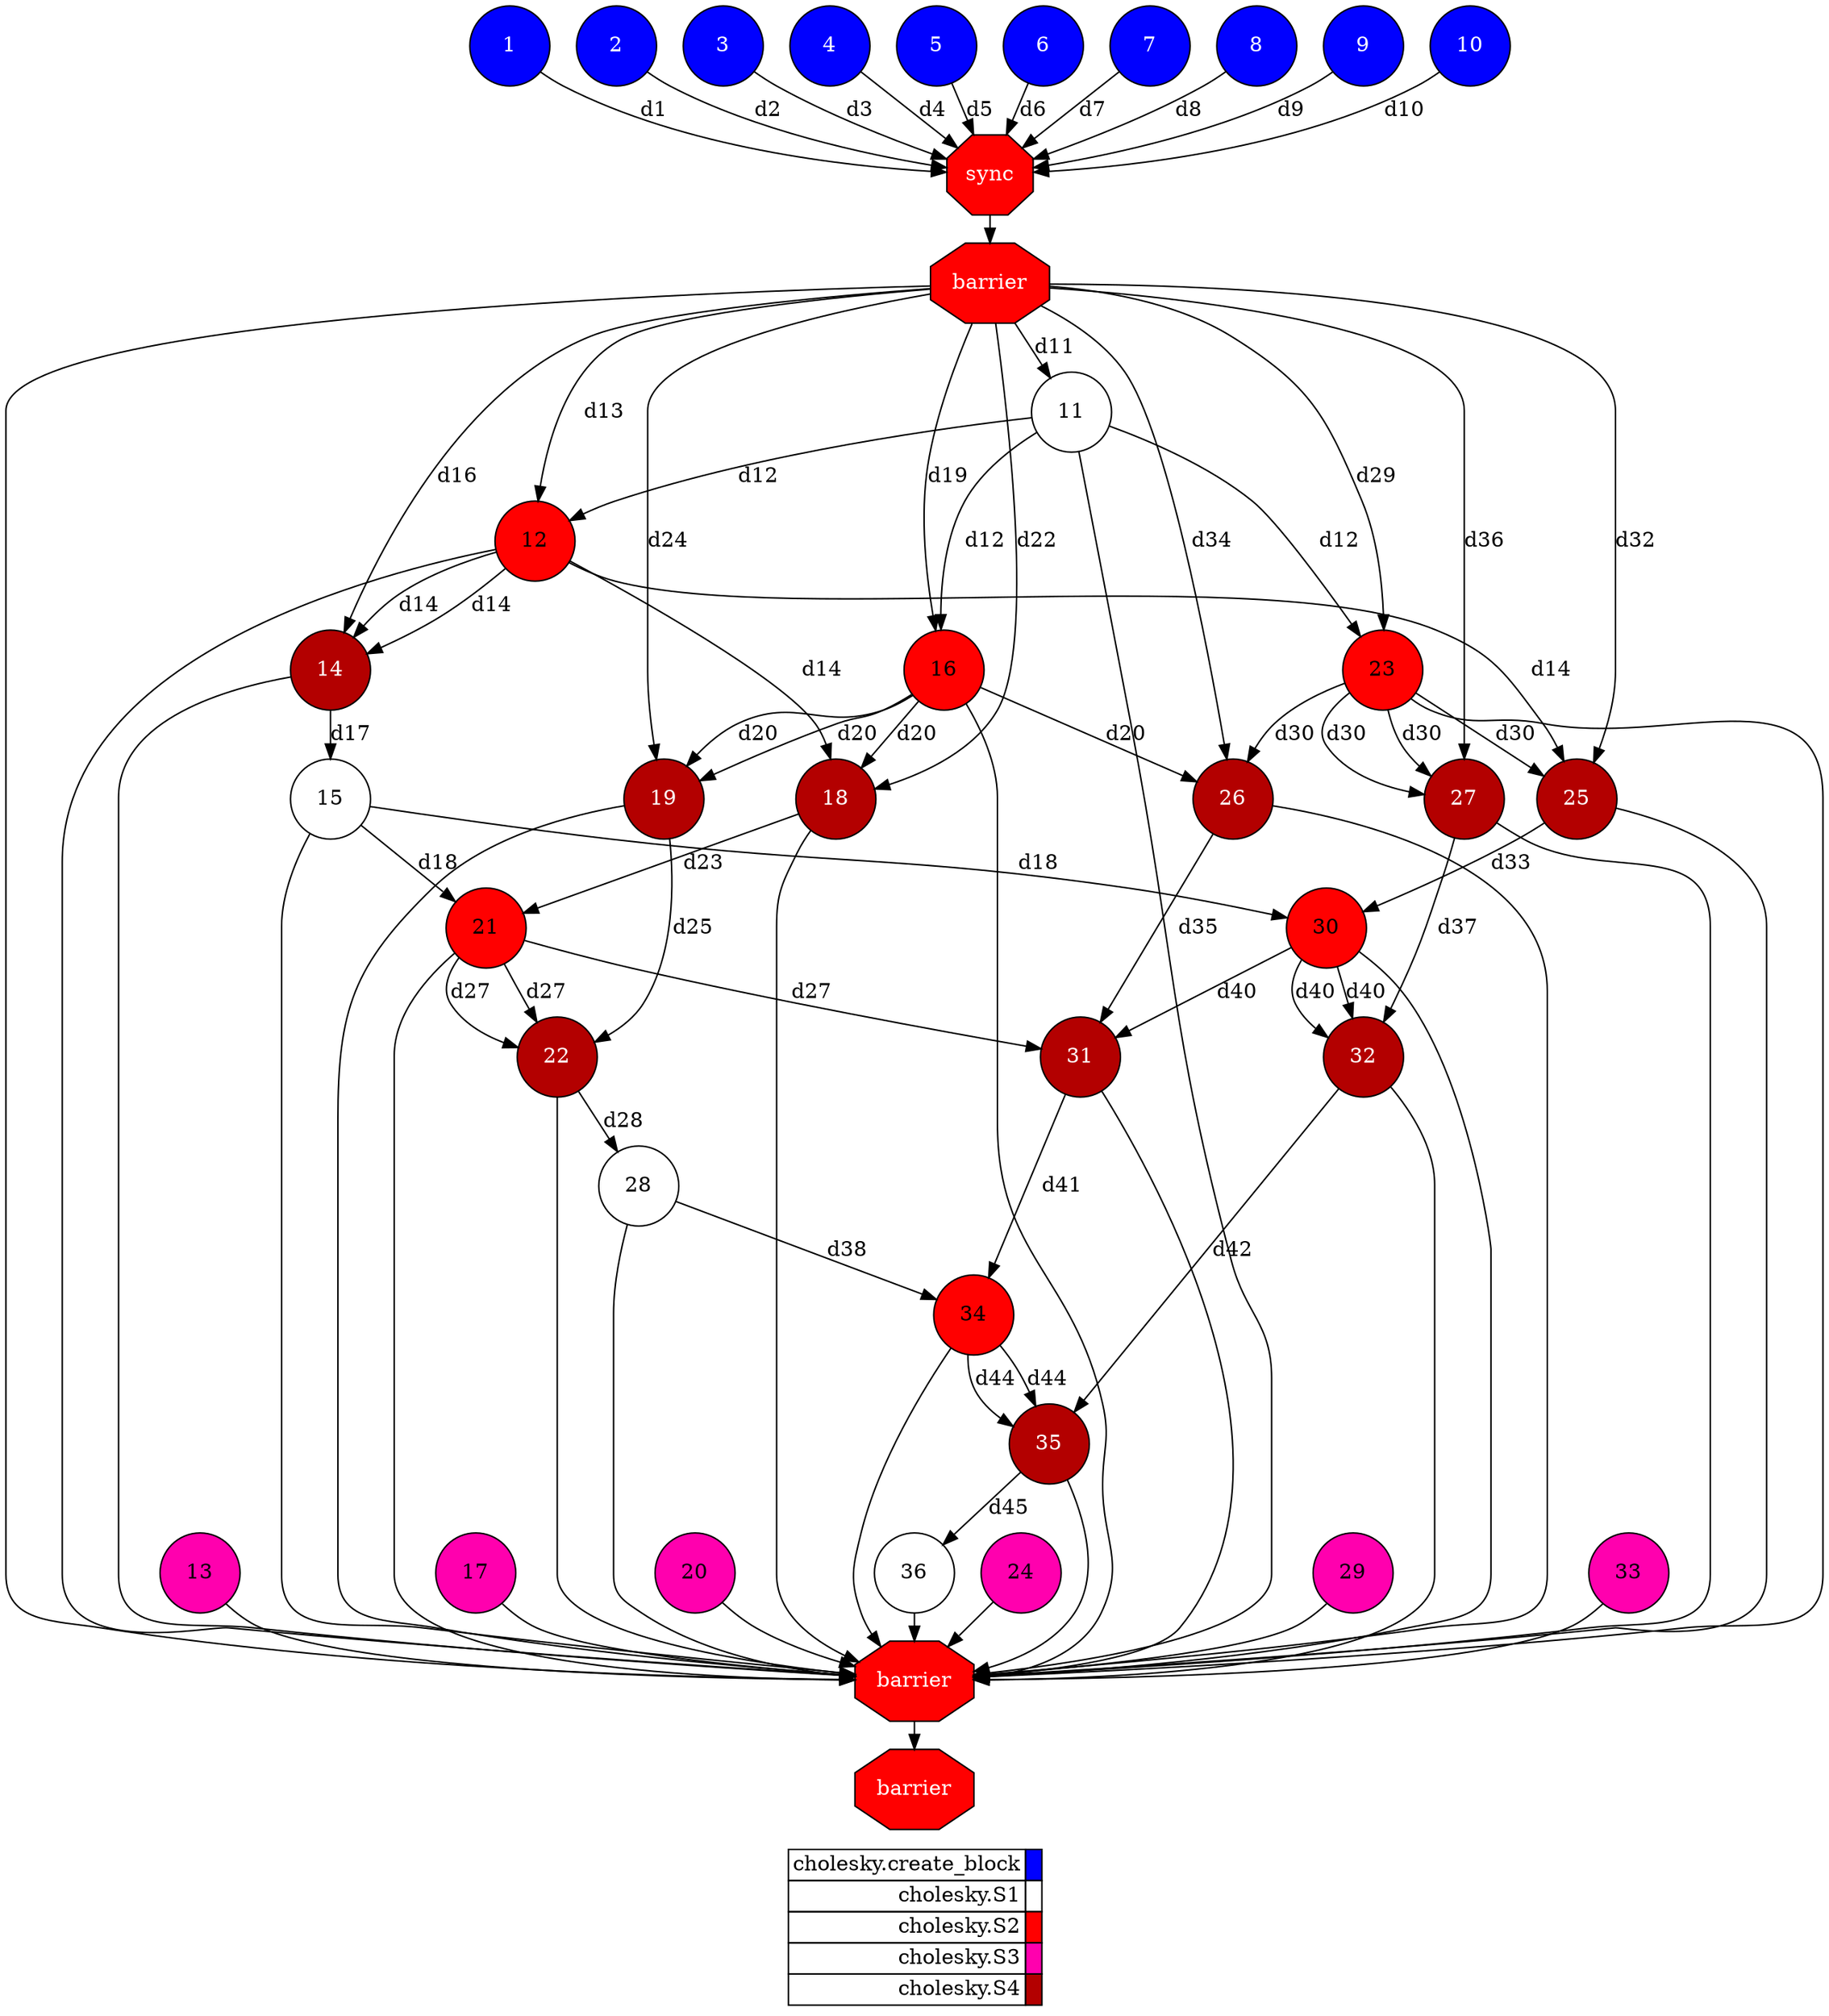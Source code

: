 digraph {
  rankdir=TB;
  labeljust="l";
  subgraph dependence_graph {
    ranksep=0.20;
    node[height=0.75];

1[shape=circle, style=filled fillcolor="#0000ff" fontcolor="#ffffff"];
2[shape=circle, style=filled fillcolor="#0000ff" fontcolor="#ffffff"];
3[shape=circle, style=filled fillcolor="#0000ff" fontcolor="#ffffff"];
4[shape=circle, style=filled fillcolor="#0000ff" fontcolor="#ffffff"];
5[shape=circle, style=filled fillcolor="#0000ff" fontcolor="#ffffff"];
6[shape=circle, style=filled fillcolor="#0000ff" fontcolor="#ffffff"];
7[shape=circle, style=filled fillcolor="#0000ff" fontcolor="#ffffff"];
8[shape=circle, style=filled fillcolor="#0000ff" fontcolor="#ffffff"];
9[shape=circle, style=filled fillcolor="#0000ff" fontcolor="#ffffff"];
10[shape=circle, style=filled fillcolor="#0000ff" fontcolor="#ffffff"];
Synchro1[label="sync", shape=octagon, style=filled fillcolor="#ff0000" fontcolor="#FFFFFF"];
1 -> Synchro1[ label="d1" ];
2 -> Synchro1[ label="d2" ];
3 -> Synchro1[ label="d3" ];
4 -> Synchro1[ label="d4" ];
5 -> Synchro1[ label="d5" ];
6 -> Synchro1[ label="d6" ];
7 -> Synchro1[ label="d7" ];
8 -> Synchro1[ label="d8" ];
9 -> Synchro1[ label="d9" ];
10 -> Synchro1[ label="d10" ];
Synchro2[label="barrier", shape=octagon, style=filled fillcolor="#ff0000" fontcolor="#FFFFFF"];
Synchro1 -> Synchro2;
11[shape=circle, style=filled fillcolor="#ffffff" fontcolor="#000000"];
Synchro2 -> 11[ label="d11" ];
12[shape=circle, style=filled fillcolor="#ff0000" fontcolor="#000000"];
11 -> 12[ label="d12" ];
Synchro2 -> 12[ label="d13" ];
13[shape=circle, style=filled fillcolor="#ff00ae" fontcolor="#000000"];
14[shape=circle, style=filled fillcolor="#b30000" fontcolor="#ffffff"];
12 -> 14[ label="d14" ];
12 -> 14[ label="d14" ];
Synchro2 -> 14[ label="d16" ];
15[shape=circle, style=filled fillcolor="#ffffff" fontcolor="#000000"];
14 -> 15[ label="d17" ];
16[shape=circle, style=filled fillcolor="#ff0000" fontcolor="#000000"];
11 -> 16[ label="d12" ];
Synchro2 -> 16[ label="d19" ];
17[shape=circle, style=filled fillcolor="#ff00ae" fontcolor="#000000"];
18[shape=circle, style=filled fillcolor="#b30000" fontcolor="#ffffff"];
16 -> 18[ label="d20" ];
12 -> 18[ label="d14" ];
Synchro2 -> 18[ label="d22" ];
19[shape=circle, style=filled fillcolor="#b30000" fontcolor="#ffffff"];
16 -> 19[ label="d20" ];
16 -> 19[ label="d20" ];
Synchro2 -> 19[ label="d24" ];
20[shape=circle, style=filled fillcolor="#ff00ae" fontcolor="#000000"];
21[shape=circle, style=filled fillcolor="#ff0000" fontcolor="#000000"];
15 -> 21[ label="d18" ];
18 -> 21[ label="d23" ];
22[shape=circle, style=filled fillcolor="#b30000" fontcolor="#ffffff"];
21 -> 22[ label="d27" ];
21 -> 22[ label="d27" ];
19 -> 22[ label="d25" ];
23[shape=circle, style=filled fillcolor="#ff0000" fontcolor="#000000"];
11 -> 23[ label="d12" ];
Synchro2 -> 23[ label="d29" ];
24[shape=circle, style=filled fillcolor="#ff00ae" fontcolor="#000000"];
25[shape=circle, style=filled fillcolor="#b30000" fontcolor="#ffffff"];
23 -> 25[ label="d30" ];
12 -> 25[ label="d14" ];
Synchro2 -> 25[ label="d32" ];
26[shape=circle, style=filled fillcolor="#b30000" fontcolor="#ffffff"];
23 -> 26[ label="d30" ];
16 -> 26[ label="d20" ];
Synchro2 -> 26[ label="d34" ];
27[shape=circle, style=filled fillcolor="#b30000" fontcolor="#ffffff"];
23 -> 27[ label="d30" ];
23 -> 27[ label="d30" ];
Synchro2 -> 27[ label="d36" ];
28[shape=circle, style=filled fillcolor="#ffffff" fontcolor="#000000"];
22 -> 28[ label="d28" ];
29[shape=circle, style=filled fillcolor="#ff00ae" fontcolor="#000000"];
30[shape=circle, style=filled fillcolor="#ff0000" fontcolor="#000000"];
15 -> 30[ label="d18" ];
25 -> 30[ label="d33" ];
31[shape=circle, style=filled fillcolor="#b30000" fontcolor="#ffffff"];
30 -> 31[ label="d40" ];
21 -> 31[ label="d27" ];
26 -> 31[ label="d35" ];
32[shape=circle, style=filled fillcolor="#b30000" fontcolor="#ffffff"];
30 -> 32[ label="d40" ];
30 -> 32[ label="d40" ];
27 -> 32[ label="d37" ];
33[shape=circle, style=filled fillcolor="#ff00ae" fontcolor="#000000"];
34[shape=circle, style=filled fillcolor="#ff0000" fontcolor="#000000"];
28 -> 34[ label="d38" ];
31 -> 34[ label="d41" ];
35[shape=circle, style=filled fillcolor="#b30000" fontcolor="#ffffff"];
34 -> 35[ label="d44" ];
34 -> 35[ label="d44" ];
32 -> 35[ label="d42" ];
36[shape=circle, style=filled fillcolor="#ffffff" fontcolor="#000000"];
35 -> 36[ label="d45" ];
Synchro3[label="barrier", shape=octagon, style=filled fillcolor="#ff0000" fontcolor="#FFFFFF"];
Synchro2 -> Synchro3;
26 -> Synchro3;
11 -> Synchro3;
24 -> Synchro3;
16 -> Synchro3;
18 -> Synchro3;
17 -> Synchro3;
35 -> Synchro3;
27 -> Synchro3;
22 -> Synchro3;
28 -> Synchro3;
25 -> Synchro3;
15 -> Synchro3;
31 -> Synchro3;
34 -> Synchro3;
12 -> Synchro3;
33 -> Synchro3;
23 -> Synchro3;
13 -> Synchro3;
36 -> Synchro3;
32 -> Synchro3;
30 -> Synchro3;
14 -> Synchro3;
19 -> Synchro3;
20 -> Synchro3;
29 -> Synchro3;
21 -> Synchro3;
Synchro4[label="barrier", shape=octagon, style=filled fillcolor="#ff0000" fontcolor="#FFFFFF"];
Synchro3 -> Synchro4;  }
  subgraph legend {
    rank=sink;
    node [shape=plaintext, height=0.75];
    ranksep=0.20;
    label = "Legend";
    key [label=<
      <table border="0" cellpadding="2" cellspacing="0" cellborder="1">
<tr>
<td align="right">cholesky.create_block</td>
<td bgcolor="#0000ff">&nbsp;</td>
</tr>
<tr>
<td align="right">cholesky.S1</td>
<td bgcolor="#ffffff">&nbsp;</td>
</tr>
<tr>
<td align="right">cholesky.S2</td>
<td bgcolor="#ff0000">&nbsp;</td>
</tr>
<tr>
<td align="right">cholesky.S3</td>
<td bgcolor="#ff00ae">&nbsp;</td>
</tr>
<tr>
<td align="right">cholesky.S4</td>
<td bgcolor="#b30000">&nbsp;</td>
</tr>
      </table>
    >]
  }
}
